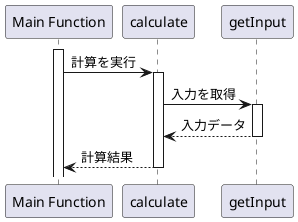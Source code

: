 @startuml
participant "Main Function"
participant calculate
participant getInput

activate "Main Function"
"Main Function" -> calculate: 計算を実行
activate calculate
calculate -> getInput: 入力を取得
activate getInput
getInput --> calculate: 入力データ
deactivate getInput
calculate --> "Main Function": 計算結果
deactivate calculate
@enduml
